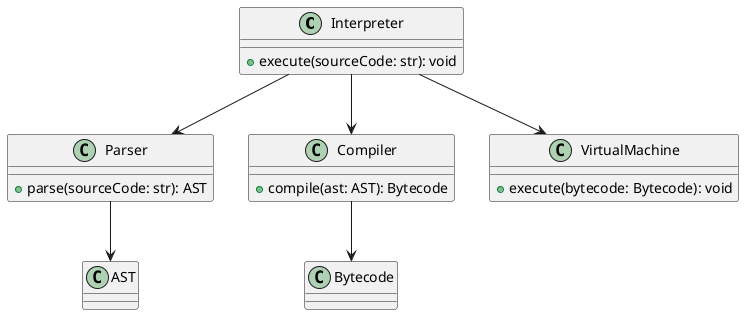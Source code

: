 @startuml
class Interpreter {
  +execute(sourceCode: str): void
}

class Parser {
  +parse(sourceCode: str): AST
}

class Compiler {
  +compile(ast: AST): Bytecode
}

class VirtualMachine {
  +execute(bytecode: Bytecode): void
}

Interpreter --> Parser
Interpreter --> Compiler
Interpreter --> VirtualMachine
Parser --> AST
Compiler --> Bytecode
@enduml